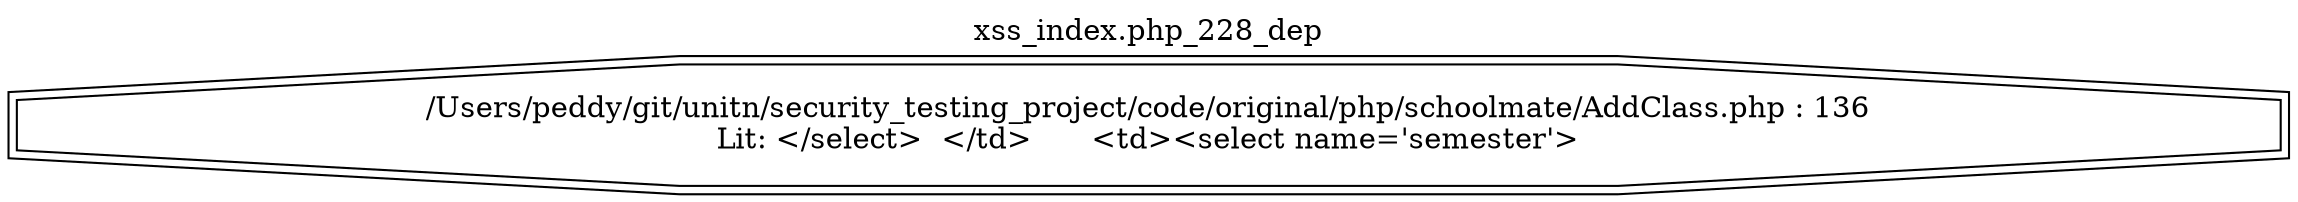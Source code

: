 digraph cfg {
  label="xss_index.php_228_dep";
  labelloc=t;
  n1 [shape=doubleoctagon, label="/Users/peddy/git/unitn/security_testing_project/code/original/php/schoolmate/AddClass.php : 136\nLit: </select>	</td>	<td><select name='semester'>\n"];
}
